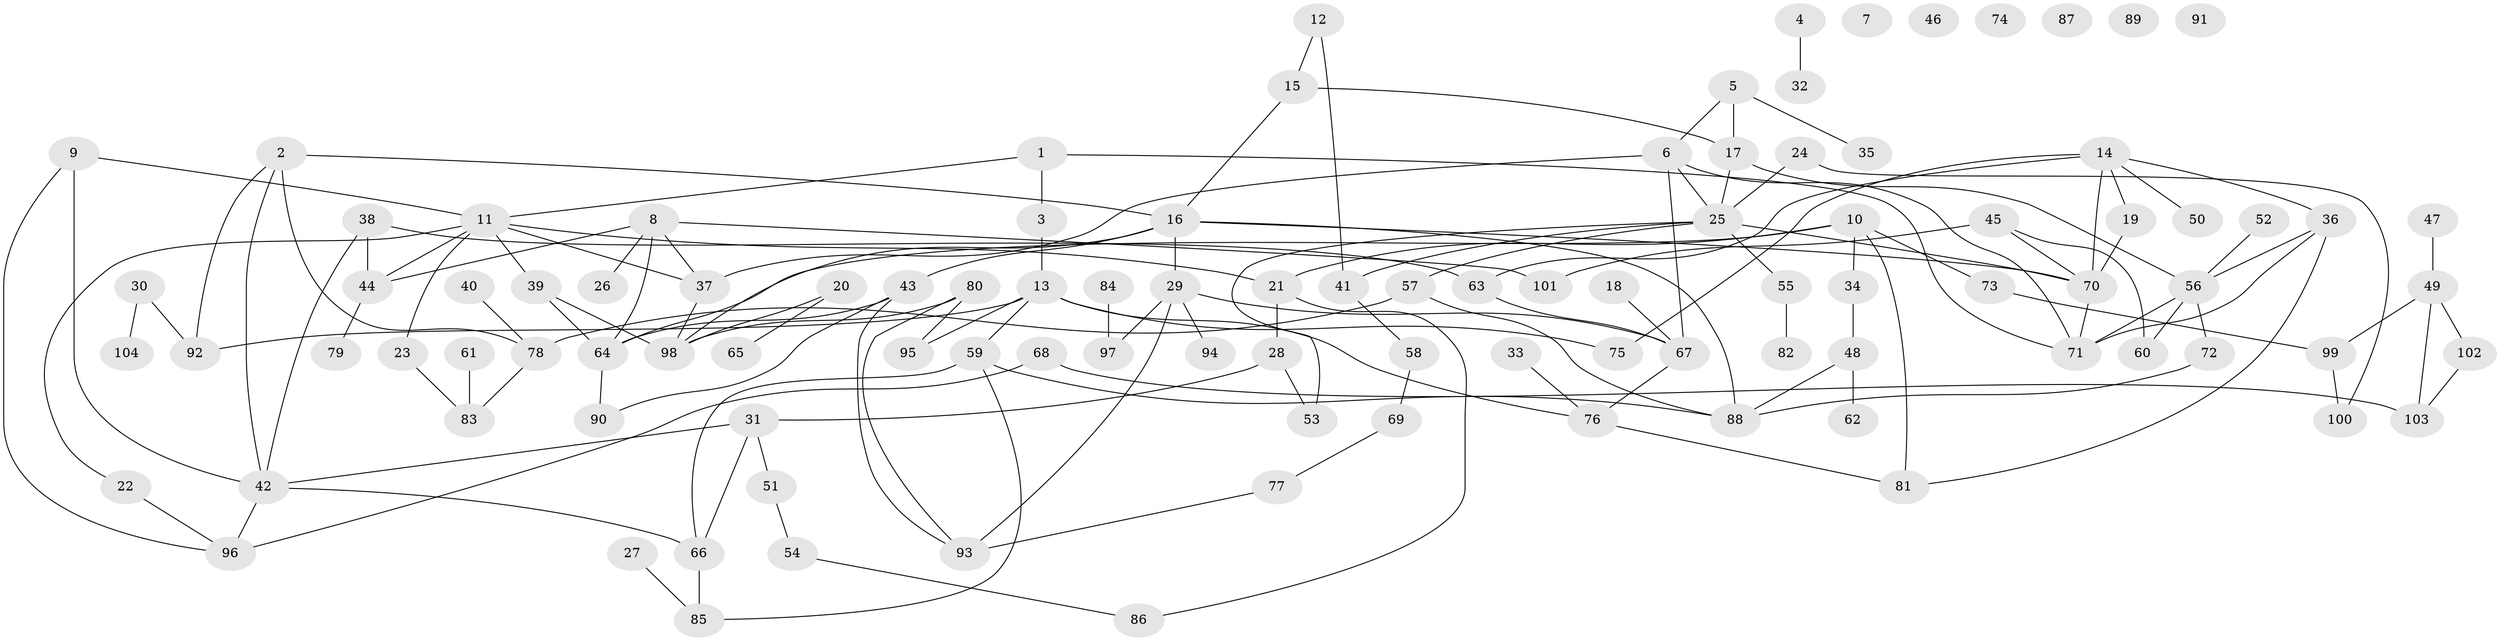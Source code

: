 // Generated by graph-tools (version 1.1) at 2025/49/03/09/25 03:49:04]
// undirected, 104 vertices, 145 edges
graph export_dot {
graph [start="1"]
  node [color=gray90,style=filled];
  1;
  2;
  3;
  4;
  5;
  6;
  7;
  8;
  9;
  10;
  11;
  12;
  13;
  14;
  15;
  16;
  17;
  18;
  19;
  20;
  21;
  22;
  23;
  24;
  25;
  26;
  27;
  28;
  29;
  30;
  31;
  32;
  33;
  34;
  35;
  36;
  37;
  38;
  39;
  40;
  41;
  42;
  43;
  44;
  45;
  46;
  47;
  48;
  49;
  50;
  51;
  52;
  53;
  54;
  55;
  56;
  57;
  58;
  59;
  60;
  61;
  62;
  63;
  64;
  65;
  66;
  67;
  68;
  69;
  70;
  71;
  72;
  73;
  74;
  75;
  76;
  77;
  78;
  79;
  80;
  81;
  82;
  83;
  84;
  85;
  86;
  87;
  88;
  89;
  90;
  91;
  92;
  93;
  94;
  95;
  96;
  97;
  98;
  99;
  100;
  101;
  102;
  103;
  104;
  1 -- 3;
  1 -- 11;
  1 -- 71;
  2 -- 16;
  2 -- 42;
  2 -- 78;
  2 -- 92;
  3 -- 13;
  4 -- 32;
  5 -- 6;
  5 -- 17;
  5 -- 35;
  6 -- 25;
  6 -- 37;
  6 -- 67;
  6 -- 71;
  8 -- 26;
  8 -- 37;
  8 -- 44;
  8 -- 64;
  8 -- 101;
  9 -- 11;
  9 -- 42;
  9 -- 96;
  10 -- 21;
  10 -- 34;
  10 -- 64;
  10 -- 73;
  10 -- 81;
  11 -- 21;
  11 -- 22;
  11 -- 23;
  11 -- 37;
  11 -- 39;
  11 -- 44;
  12 -- 15;
  12 -- 41;
  13 -- 59;
  13 -- 75;
  13 -- 76;
  13 -- 92;
  13 -- 95;
  14 -- 19;
  14 -- 36;
  14 -- 50;
  14 -- 63;
  14 -- 70;
  14 -- 75;
  15 -- 16;
  15 -- 17;
  16 -- 29;
  16 -- 43;
  16 -- 70;
  16 -- 88;
  16 -- 98;
  17 -- 25;
  17 -- 56;
  18 -- 67;
  19 -- 70;
  20 -- 65;
  20 -- 98;
  21 -- 28;
  21 -- 86;
  22 -- 96;
  23 -- 83;
  24 -- 25;
  24 -- 100;
  25 -- 41;
  25 -- 53;
  25 -- 55;
  25 -- 57;
  25 -- 70;
  27 -- 85;
  28 -- 31;
  28 -- 53;
  29 -- 67;
  29 -- 93;
  29 -- 94;
  29 -- 97;
  30 -- 92;
  30 -- 104;
  31 -- 42;
  31 -- 51;
  31 -- 66;
  33 -- 76;
  34 -- 48;
  36 -- 56;
  36 -- 71;
  36 -- 81;
  37 -- 98;
  38 -- 42;
  38 -- 44;
  38 -- 63;
  39 -- 64;
  39 -- 98;
  40 -- 78;
  41 -- 58;
  42 -- 66;
  42 -- 96;
  43 -- 64;
  43 -- 90;
  43 -- 93;
  44 -- 79;
  45 -- 60;
  45 -- 70;
  45 -- 101;
  47 -- 49;
  48 -- 62;
  48 -- 88;
  49 -- 99;
  49 -- 102;
  49 -- 103;
  51 -- 54;
  52 -- 56;
  54 -- 86;
  55 -- 82;
  56 -- 60;
  56 -- 71;
  56 -- 72;
  57 -- 78;
  57 -- 88;
  58 -- 69;
  59 -- 66;
  59 -- 85;
  59 -- 88;
  61 -- 83;
  63 -- 67;
  64 -- 90;
  66 -- 85;
  67 -- 76;
  68 -- 96;
  68 -- 103;
  69 -- 77;
  70 -- 71;
  72 -- 88;
  73 -- 99;
  76 -- 81;
  77 -- 93;
  78 -- 83;
  80 -- 93;
  80 -- 95;
  80 -- 98;
  84 -- 97;
  99 -- 100;
  102 -- 103;
}
